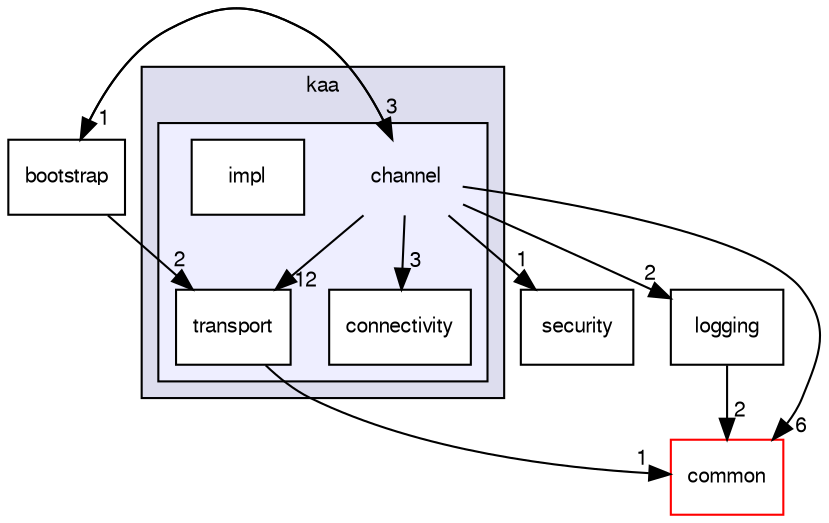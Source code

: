 digraph "/var/lib/jenkins/workspace/kaa_stable/client/client-multi/client-cpp/kaa/channel" {
  bgcolor=transparent;
  compound=true
  node [ fontsize="10", fontname="FreeSans"];
  edge [ labelfontsize="10", labelfontname="FreeSans"];
  subgraph clusterdir_83f90e4da98ad448748a0c1293854263 {
    graph [ bgcolor="#ddddee", pencolor="black", label="kaa" fontname="FreeSans", fontsize="10", URL="dir_83f90e4da98ad448748a0c1293854263.html"]
  subgraph clusterdir_e0d3c5e08d2a34b96d39e895ad0bbab8 {
    graph [ bgcolor="#eeeeff", pencolor="black", label="" URL="dir_e0d3c5e08d2a34b96d39e895ad0bbab8.html"];
    dir_e0d3c5e08d2a34b96d39e895ad0bbab8 [shape=plaintext label="channel"];
    dir_3ff2ca4e50a8e503e36aefa7c4ab7733 [shape=box label="connectivity" color="black" fillcolor="white" style="filled" URL="dir_3ff2ca4e50a8e503e36aefa7c4ab7733.html"];
    dir_db69d477680a27f54447d1c8bac6375c [shape=box label="impl" color="black" fillcolor="white" style="filled" URL="dir_db69d477680a27f54447d1c8bac6375c.html"];
    dir_add13a7dc093cfcd048dd4af486dc018 [shape=box label="transport" color="black" fillcolor="white" style="filled" URL="dir_add13a7dc093cfcd048dd4af486dc018.html"];
  }
  }
  dir_9778d4bf6183422a66b3de3497a3ecbf [shape=box label="security" URL="dir_9778d4bf6183422a66b3de3497a3ecbf.html"];
  dir_3df7e76c44d941fae8903687d8eead5b [shape=box label="logging" URL="dir_3df7e76c44d941fae8903687d8eead5b.html"];
  dir_1ce304b01336447395af3637d7d1b29f [shape=box label="common" color="red" URL="dir_1ce304b01336447395af3637d7d1b29f.html"];
  dir_18be0b2d964b07d50860ab78d502bbbf [shape=box label="bootstrap" URL="dir_18be0b2d964b07d50860ab78d502bbbf.html"];
  dir_3df7e76c44d941fae8903687d8eead5b->dir_1ce304b01336447395af3637d7d1b29f [headlabel="2", labeldistance=1.5 headhref="dir_000027_000014.html"];
  dir_add13a7dc093cfcd048dd4af486dc018->dir_1ce304b01336447395af3637d7d1b29f [headlabel="1", labeldistance=1.5 headhref="dir_000013_000014.html"];
  dir_e0d3c5e08d2a34b96d39e895ad0bbab8->dir_9778d4bf6183422a66b3de3497a3ecbf [headlabel="1", labeldistance=1.5 headhref="dir_000010_000033.html"];
  dir_e0d3c5e08d2a34b96d39e895ad0bbab8->dir_3df7e76c44d941fae8903687d8eead5b [headlabel="2", labeldistance=1.5 headhref="dir_000010_000027.html"];
  dir_e0d3c5e08d2a34b96d39e895ad0bbab8->dir_1ce304b01336447395af3637d7d1b29f [headlabel="6", labeldistance=1.5 headhref="dir_000010_000014.html"];
  dir_e0d3c5e08d2a34b96d39e895ad0bbab8->dir_add13a7dc093cfcd048dd4af486dc018 [headlabel="12", labeldistance=1.5 headhref="dir_000010_000013.html"];
  dir_e0d3c5e08d2a34b96d39e895ad0bbab8->dir_3ff2ca4e50a8e503e36aefa7c4ab7733 [headlabel="3", labeldistance=1.5 headhref="dir_000010_000011.html"];
  dir_e0d3c5e08d2a34b96d39e895ad0bbab8->dir_18be0b2d964b07d50860ab78d502bbbf [headlabel="1", labeldistance=1.5 headhref="dir_000010_000009.html"];
  dir_18be0b2d964b07d50860ab78d502bbbf->dir_add13a7dc093cfcd048dd4af486dc018 [headlabel="2", labeldistance=1.5 headhref="dir_000009_000013.html"];
  dir_18be0b2d964b07d50860ab78d502bbbf->dir_e0d3c5e08d2a34b96d39e895ad0bbab8 [headlabel="3", labeldistance=1.5 headhref="dir_000009_000010.html"];
}
